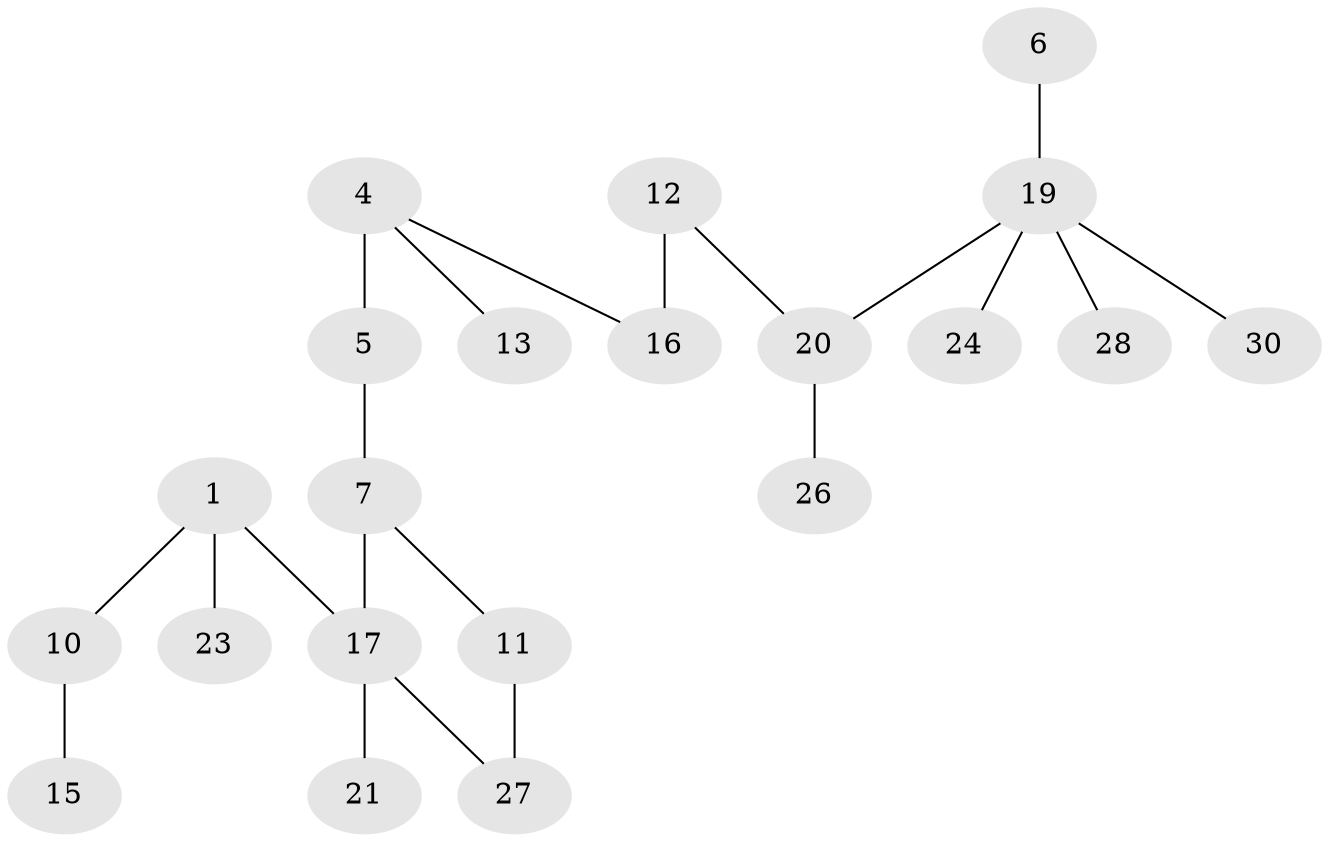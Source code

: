 // original degree distribution, {2: 0.3, 0: 0.15, 5: 0.05, 3: 0.16666666666666666, 1: 0.2833333333333333, 4: 0.05}
// Generated by graph-tools (version 1.1) at 2025/33/03/09/25 02:33:58]
// undirected, 21 vertices, 21 edges
graph export_dot {
graph [start="1"]
  node [color=gray90,style=filled];
  1;
  4;
  5;
  6;
  7;
  10;
  11;
  12;
  13;
  15;
  16;
  17;
  19;
  20;
  21;
  23;
  24;
  26;
  27;
  28;
  30;
  1 -- 10 [weight=1.0];
  1 -- 17 [weight=1.0];
  1 -- 23 [weight=2.0];
  4 -- 5 [weight=3.0];
  4 -- 13 [weight=1.0];
  4 -- 16 [weight=1.0];
  5 -- 7 [weight=1.0];
  6 -- 19 [weight=1.0];
  7 -- 11 [weight=1.0];
  7 -- 17 [weight=3.0];
  10 -- 15 [weight=1.0];
  11 -- 27 [weight=1.0];
  12 -- 16 [weight=2.0];
  12 -- 20 [weight=1.0];
  17 -- 21 [weight=1.0];
  17 -- 27 [weight=1.0];
  19 -- 20 [weight=1.0];
  19 -- 24 [weight=1.0];
  19 -- 28 [weight=1.0];
  19 -- 30 [weight=1.0];
  20 -- 26 [weight=2.0];
}
